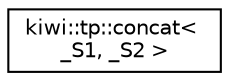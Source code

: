 digraph "Graphical Class Hierarchy"
{
 // LATEX_PDF_SIZE
  edge [fontname="Helvetica",fontsize="10",labelfontname="Helvetica",labelfontsize="10"];
  node [fontname="Helvetica",fontsize="10",shape=record];
  rankdir="LR";
  Node0 [label="kiwi::tp::concat\< \l_S1, _S2 \>",height=0.2,width=0.4,color="black", fillcolor="white", style="filled",URL="$structkiwi_1_1tp_1_1concat.html",tooltip=" "];
}
